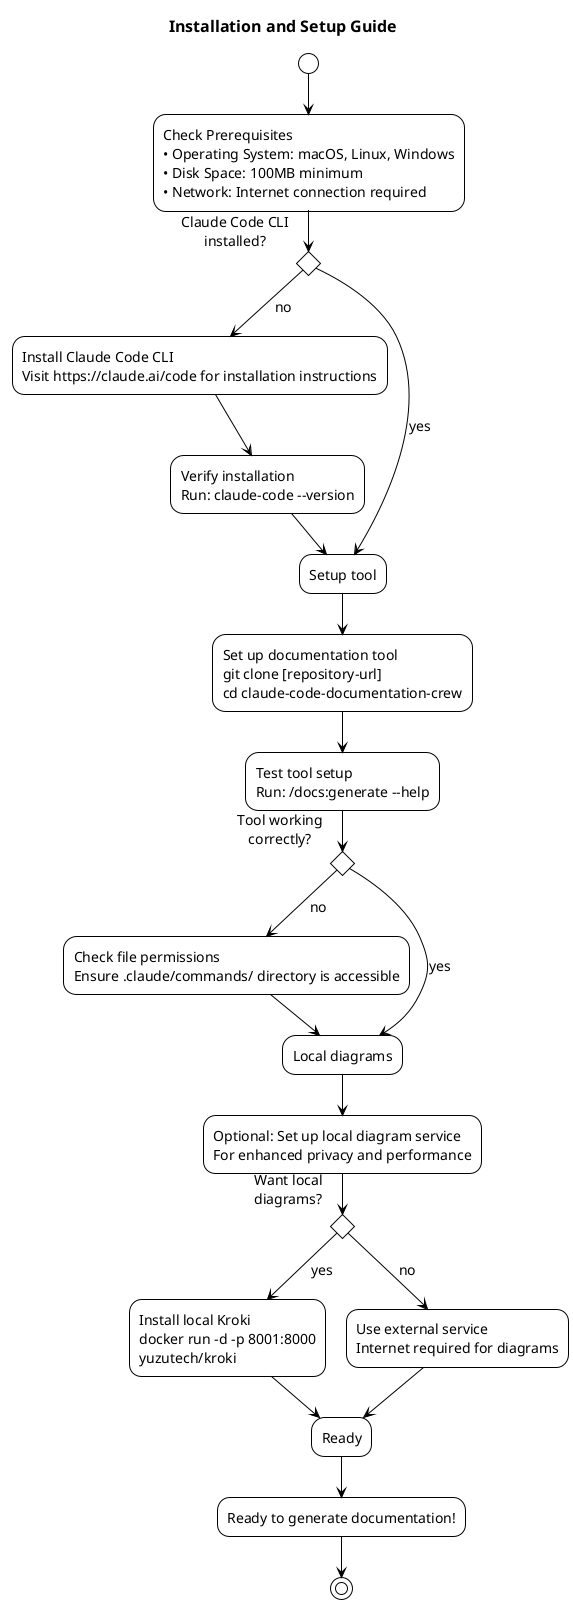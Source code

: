 @startuml
!theme plain
skinparam defaultFontSize 14
skinparam titleFontSize 16
skinparam titleFontStyle bold

title Installation and Setup Guide

(*) --> "Check Prerequisites\n• Operating System: macOS, Linux, Windows\n• Disk Space: 100MB minimum\n• Network: Internet connection required"

--> if "Claude Code CLI\ninstalled?" then
  -->[no] "Install Claude Code CLI\nVisit https://claude.ai/code for installation instructions"
  --> "Verify installation\nRun: claude-code --version"
  --> "Setup tool"
else
  -->[yes] "Setup tool"
endif

"Setup tool" --> "Set up documentation tool\ngit clone [repository-url]\ncd claude-code-documentation-crew"

--> "Test tool setup\nRun: /docs:generate --help"

--> if "Tool working\ncorrectly?" then
  -->[no] "Check file permissions\nEnsure .claude/commands/ directory is accessible"
  --> "Local diagrams"
else
  -->[yes] "Local diagrams"
endif

"Local diagrams" --> "Optional: Set up local diagram service\nFor enhanced privacy and performance"

--> if "Want local\ndiagrams?" then
  -->[yes] "Install local Kroki\ndocker run -d -p 8001:8000\nyuzutech/kroki"
  --> "Ready"
else
  -->[no] "Use external service\nInternet required for diagrams"
  --> "Ready"
endif

"Ready" --> "Ready to generate documentation!"

--> (*)

@enduml